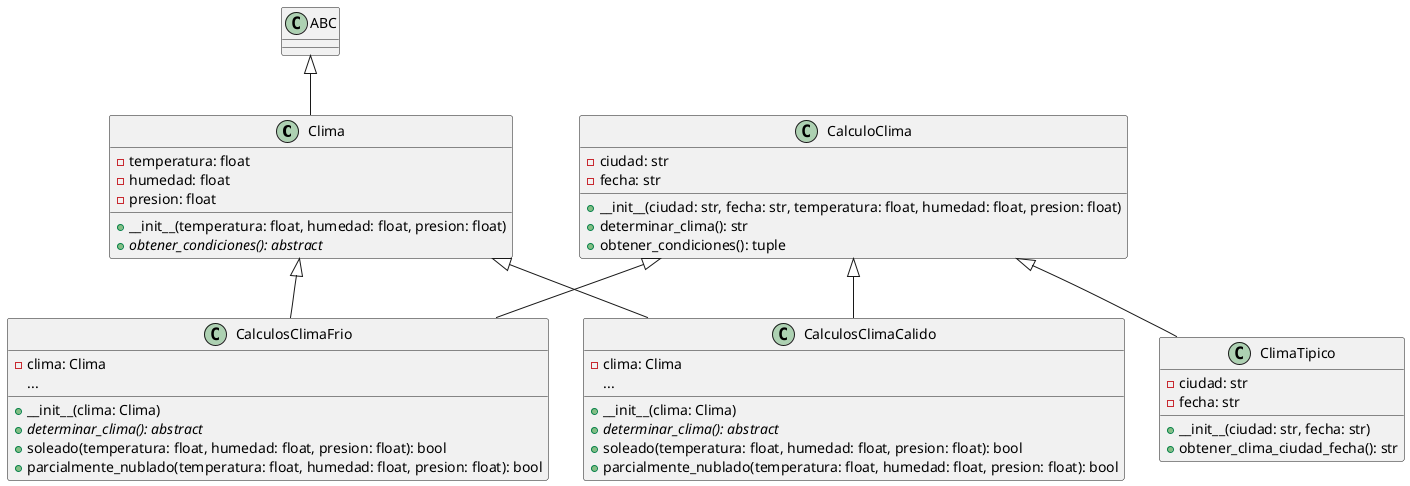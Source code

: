 @startuml Logic_Clima
class Clima {
    - temperatura: float
    - humedad: float
    - presion: float
    + __init__(temperatura: float, humedad: float, presion: float)
    {abstract} + obtener_condiciones(): abstract
}
ABC <|-- Clima

class CalculosClimaCalido {
    - clima: Clima
    + __init__(clima: Clima)
    {abstract} + determinar_clima(): abstract
    + soleado(temperatura: float, humedad: float, presion: float): bool
    + parcialmente_nublado(temperatura: float, humedad: float, presion: float): bool
    ...
}
class CalculosClimaFrio {
    - clima: Clima
    + __init__(clima: Clima)
    {abstract} + determinar_clima(): abstract
    + soleado(temperatura: float, humedad: float, presion: float): bool
    + parcialmente_nublado(temperatura: float, humedad: float, presion: float): bool
    ...
}
Clima <|-- CalculosClimaCalido
Clima <|-- CalculosClimaFrio

class ClimaTipico {
    - ciudad: str
    - fecha: str
    + __init__(ciudad: str, fecha: str)
    + obtener_clima_ciudad_fecha(): str
}
class CalculoClima {
    - ciudad: str
    - fecha: str
    + __init__(ciudad: str, fecha: str, temperatura: float, humedad: float, presion: float)
    + determinar_clima(): str
    + obtener_condiciones(): tuple
}
CalculoClima <|-- ClimaTipico
CalculoClima <|-- CalculosClimaCalido
CalculoClima <|-- CalculosClimaFrio

@enduml
